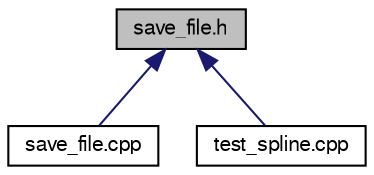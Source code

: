 digraph "save_file.h"
{
  edge [fontname="FreeSans",fontsize="10",labelfontname="FreeSans",labelfontsize="10"];
  node [fontname="FreeSans",fontsize="10",shape=record];
  Node1 [label="save_file.h",height=0.2,width=0.4,color="black", fillcolor="grey75", style="filled", fontcolor="black"];
  Node1 -> Node2 [dir="back",color="midnightblue",fontsize="10",style="solid",fontname="FreeSans"];
  Node2 [label="save_file.cpp",height=0.2,width=0.4,color="black", fillcolor="white", style="filled",URL="$d0/dd7/save__file_8cpp.html"];
  Node1 -> Node3 [dir="back",color="midnightblue",fontsize="10",style="solid",fontname="FreeSans"];
  Node3 [label="test_spline.cpp",height=0.2,width=0.4,color="black", fillcolor="white", style="filled",URL="$d4/d98/test__spline_8cpp.html"];
}
